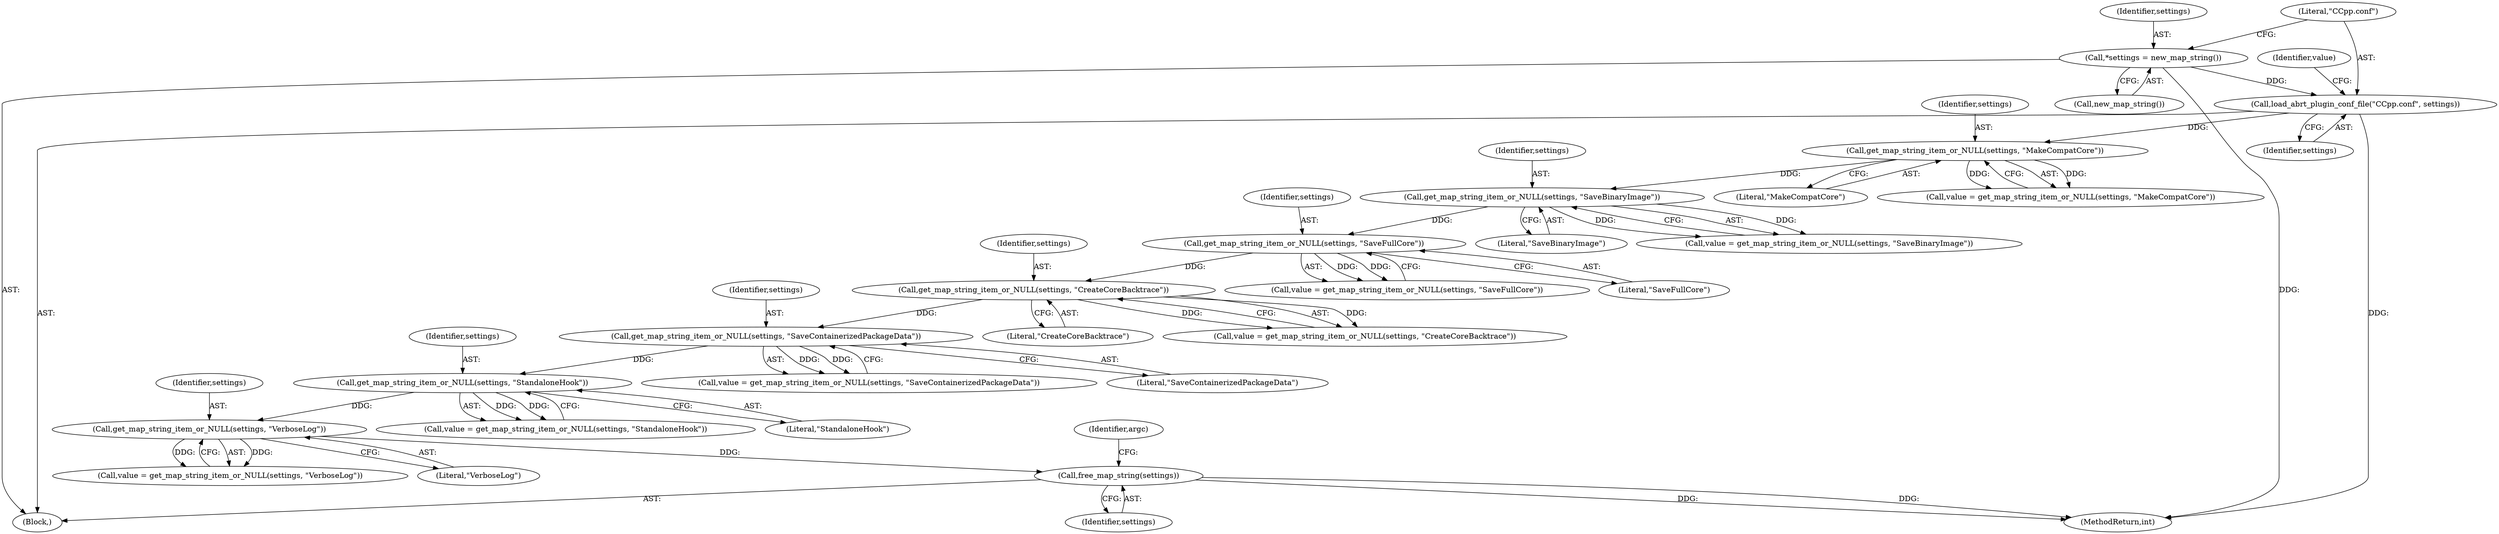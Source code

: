 digraph "0_abrt_3c1b60cfa62d39e5fff5a53a5bc53dae189e740e@API" {
"1000284" [label="(Call,free_map_string(settings))"];
"1000275" [label="(Call,get_map_string_item_or_NULL(settings, \"VerboseLog\"))"];
"1000264" [label="(Call,get_map_string_item_or_NULL(settings, \"StandaloneHook\"))"];
"1000242" [label="(Call,get_map_string_item_or_NULL(settings, \"SaveContainerizedPackageData\"))"];
"1000230" [label="(Call,get_map_string_item_or_NULL(settings, \"CreateCoreBacktrace\"))"];
"1000218" [label="(Call,get_map_string_item_or_NULL(settings, \"SaveFullCore\"))"];
"1000207" [label="(Call,get_map_string_item_or_NULL(settings, \"SaveBinaryImage\"))"];
"1000196" [label="(Call,get_map_string_item_or_NULL(settings, \"MakeCompatCore\"))"];
"1000190" [label="(Call,load_abrt_plugin_conf_file(\"CCpp.conf\", settings))"];
"1000187" [label="(Call,*settings = new_map_string())"];
"1000187" [label="(Call,*settings = new_map_string())"];
"1000188" [label="(Identifier,settings)"];
"1000219" [label="(Identifier,settings)"];
"1000208" [label="(Identifier,settings)"];
"1000242" [label="(Call,get_map_string_item_or_NULL(settings, \"SaveContainerizedPackageData\"))"];
"1000244" [label="(Literal,\"SaveContainerizedPackageData\")"];
"1000220" [label="(Literal,\"SaveFullCore\")"];
"1000266" [label="(Literal,\"StandaloneHook\")"];
"1000190" [label="(Call,load_abrt_plugin_conf_file(\"CCpp.conf\", settings))"];
"1000218" [label="(Call,get_map_string_item_or_NULL(settings, \"SaveFullCore\"))"];
"1000240" [label="(Call,value = get_map_string_item_or_NULL(settings, \"SaveContainerizedPackageData\"))"];
"1000276" [label="(Identifier,settings)"];
"1000262" [label="(Call,value = get_map_string_item_or_NULL(settings, \"StandaloneHook\"))"];
"1000228" [label="(Call,value = get_map_string_item_or_NULL(settings, \"CreateCoreBacktrace\"))"];
"1000289" [label="(Identifier,argc)"];
"1000230" [label="(Call,get_map_string_item_or_NULL(settings, \"CreateCoreBacktrace\"))"];
"1000189" [label="(Call,new_map_string())"];
"1000232" [label="(Literal,\"CreateCoreBacktrace\")"];
"1000285" [label="(Identifier,settings)"];
"1000192" [label="(Identifier,settings)"];
"1000207" [label="(Call,get_map_string_item_or_NULL(settings, \"SaveBinaryImage\"))"];
"1000196" [label="(Call,get_map_string_item_or_NULL(settings, \"MakeCompatCore\"))"];
"1000216" [label="(Call,value = get_map_string_item_or_NULL(settings, \"SaveFullCore\"))"];
"1000243" [label="(Identifier,settings)"];
"1001447" [label="(MethodReturn,int)"];
"1000264" [label="(Call,get_map_string_item_or_NULL(settings, \"StandaloneHook\"))"];
"1000194" [label="(Call,value = get_map_string_item_or_NULL(settings, \"MakeCompatCore\"))"];
"1000277" [label="(Literal,\"VerboseLog\")"];
"1000205" [label="(Call,value = get_map_string_item_or_NULL(settings, \"SaveBinaryImage\"))"];
"1000273" [label="(Call,value = get_map_string_item_or_NULL(settings, \"VerboseLog\"))"];
"1000209" [label="(Literal,\"SaveBinaryImage\")"];
"1000195" [label="(Identifier,value)"];
"1000275" [label="(Call,get_map_string_item_or_NULL(settings, \"VerboseLog\"))"];
"1000231" [label="(Identifier,settings)"];
"1000185" [label="(Block,)"];
"1000265" [label="(Identifier,settings)"];
"1000198" [label="(Literal,\"MakeCompatCore\")"];
"1000191" [label="(Literal,\"CCpp.conf\")"];
"1000284" [label="(Call,free_map_string(settings))"];
"1000197" [label="(Identifier,settings)"];
"1000284" -> "1000185"  [label="AST: "];
"1000284" -> "1000285"  [label="CFG: "];
"1000285" -> "1000284"  [label="AST: "];
"1000289" -> "1000284"  [label="CFG: "];
"1000284" -> "1001447"  [label="DDG: "];
"1000284" -> "1001447"  [label="DDG: "];
"1000275" -> "1000284"  [label="DDG: "];
"1000275" -> "1000273"  [label="AST: "];
"1000275" -> "1000277"  [label="CFG: "];
"1000276" -> "1000275"  [label="AST: "];
"1000277" -> "1000275"  [label="AST: "];
"1000273" -> "1000275"  [label="CFG: "];
"1000275" -> "1000273"  [label="DDG: "];
"1000275" -> "1000273"  [label="DDG: "];
"1000264" -> "1000275"  [label="DDG: "];
"1000264" -> "1000262"  [label="AST: "];
"1000264" -> "1000266"  [label="CFG: "];
"1000265" -> "1000264"  [label="AST: "];
"1000266" -> "1000264"  [label="AST: "];
"1000262" -> "1000264"  [label="CFG: "];
"1000264" -> "1000262"  [label="DDG: "];
"1000264" -> "1000262"  [label="DDG: "];
"1000242" -> "1000264"  [label="DDG: "];
"1000242" -> "1000240"  [label="AST: "];
"1000242" -> "1000244"  [label="CFG: "];
"1000243" -> "1000242"  [label="AST: "];
"1000244" -> "1000242"  [label="AST: "];
"1000240" -> "1000242"  [label="CFG: "];
"1000242" -> "1000240"  [label="DDG: "];
"1000242" -> "1000240"  [label="DDG: "];
"1000230" -> "1000242"  [label="DDG: "];
"1000230" -> "1000228"  [label="AST: "];
"1000230" -> "1000232"  [label="CFG: "];
"1000231" -> "1000230"  [label="AST: "];
"1000232" -> "1000230"  [label="AST: "];
"1000228" -> "1000230"  [label="CFG: "];
"1000230" -> "1000228"  [label="DDG: "];
"1000230" -> "1000228"  [label="DDG: "];
"1000218" -> "1000230"  [label="DDG: "];
"1000218" -> "1000216"  [label="AST: "];
"1000218" -> "1000220"  [label="CFG: "];
"1000219" -> "1000218"  [label="AST: "];
"1000220" -> "1000218"  [label="AST: "];
"1000216" -> "1000218"  [label="CFG: "];
"1000218" -> "1000216"  [label="DDG: "];
"1000218" -> "1000216"  [label="DDG: "];
"1000207" -> "1000218"  [label="DDG: "];
"1000207" -> "1000205"  [label="AST: "];
"1000207" -> "1000209"  [label="CFG: "];
"1000208" -> "1000207"  [label="AST: "];
"1000209" -> "1000207"  [label="AST: "];
"1000205" -> "1000207"  [label="CFG: "];
"1000207" -> "1000205"  [label="DDG: "];
"1000207" -> "1000205"  [label="DDG: "];
"1000196" -> "1000207"  [label="DDG: "];
"1000196" -> "1000194"  [label="AST: "];
"1000196" -> "1000198"  [label="CFG: "];
"1000197" -> "1000196"  [label="AST: "];
"1000198" -> "1000196"  [label="AST: "];
"1000194" -> "1000196"  [label="CFG: "];
"1000196" -> "1000194"  [label="DDG: "];
"1000196" -> "1000194"  [label="DDG: "];
"1000190" -> "1000196"  [label="DDG: "];
"1000190" -> "1000185"  [label="AST: "];
"1000190" -> "1000192"  [label="CFG: "];
"1000191" -> "1000190"  [label="AST: "];
"1000192" -> "1000190"  [label="AST: "];
"1000195" -> "1000190"  [label="CFG: "];
"1000190" -> "1001447"  [label="DDG: "];
"1000187" -> "1000190"  [label="DDG: "];
"1000187" -> "1000185"  [label="AST: "];
"1000187" -> "1000189"  [label="CFG: "];
"1000188" -> "1000187"  [label="AST: "];
"1000189" -> "1000187"  [label="AST: "];
"1000191" -> "1000187"  [label="CFG: "];
"1000187" -> "1001447"  [label="DDG: "];
}
